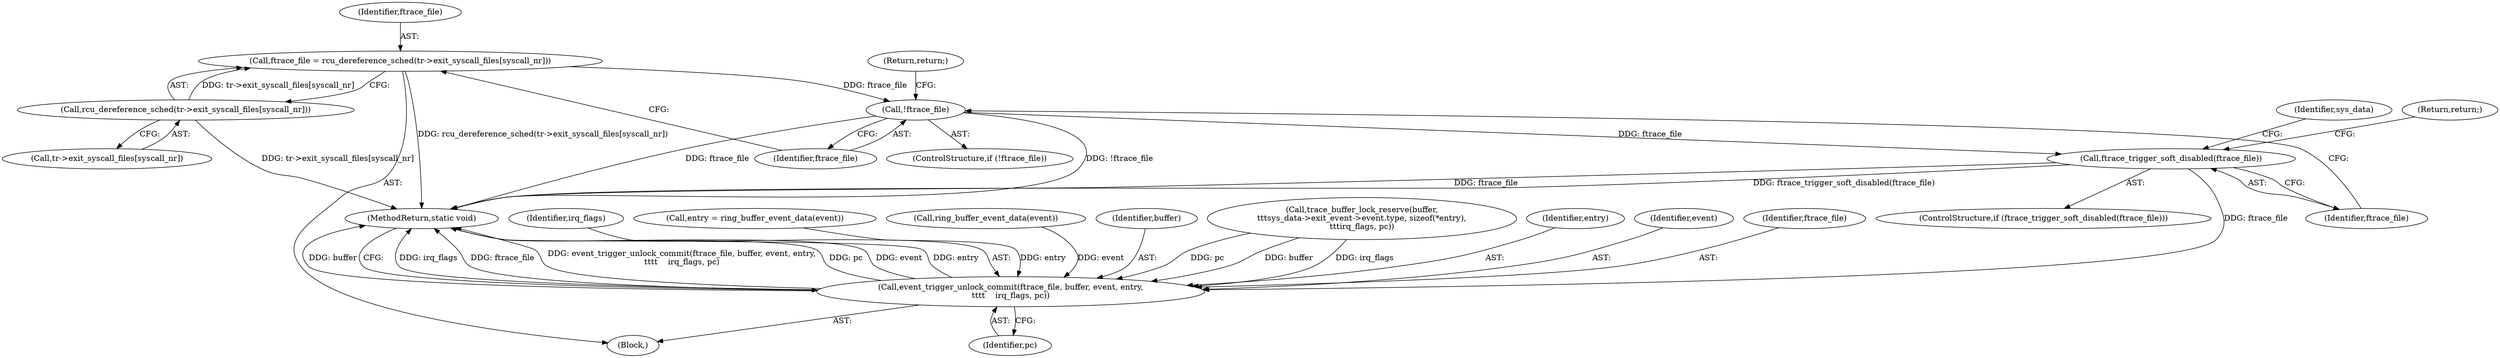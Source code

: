 digraph "0_linux_086ba77a6db00ed858ff07451bedee197df868c9_0@pointer" {
"1000128" [label="(Call,ftrace_file = rcu_dereference_sched(tr->exit_syscall_files[syscall_nr]))"];
"1000130" [label="(Call,rcu_dereference_sched(tr->exit_syscall_files[syscall_nr]))"];
"1000137" [label="(Call,!ftrace_file)"];
"1000141" [label="(Call,ftrace_trigger_soft_disabled(ftrace_file))"];
"1000200" [label="(Call,event_trigger_unlock_commit(ftrace_file, buffer, event, entry,\n\t\t\t\t    irq_flags, pc))"];
"1000136" [label="(ControlStructure,if (!ftrace_file))"];
"1000129" [label="(Identifier,ftrace_file)"];
"1000205" [label="(Identifier,irq_flags)"];
"1000200" [label="(Call,event_trigger_unlock_commit(ftrace_file, buffer, event, entry,\n\t\t\t\t    irq_flags, pc))"];
"1000138" [label="(Identifier,ftrace_file)"];
"1000184" [label="(Call,entry = ring_buffer_event_data(event))"];
"1000186" [label="(Call,ring_buffer_event_data(event))"];
"1000142" [label="(Identifier,ftrace_file)"];
"1000105" [label="(Block,)"];
"1000207" [label="(MethodReturn,static void)"];
"1000206" [label="(Identifier,pc)"];
"1000137" [label="(Call,!ftrace_file)"];
"1000202" [label="(Identifier,buffer)"];
"1000166" [label="(Call,trace_buffer_lock_reserve(buffer,\n\t\t\tsys_data->exit_event->event.type, sizeof(*entry),\n\t\t\tirq_flags, pc))"];
"1000140" [label="(ControlStructure,if (ftrace_trigger_soft_disabled(ftrace_file)))"];
"1000128" [label="(Call,ftrace_file = rcu_dereference_sched(tr->exit_syscall_files[syscall_nr]))"];
"1000204" [label="(Identifier,entry)"];
"1000203" [label="(Identifier,event)"];
"1000141" [label="(Call,ftrace_trigger_soft_disabled(ftrace_file))"];
"1000143" [label="(Return,return;)"];
"1000139" [label="(Return,return;)"];
"1000201" [label="(Identifier,ftrace_file)"];
"1000145" [label="(Identifier,sys_data)"];
"1000130" [label="(Call,rcu_dereference_sched(tr->exit_syscall_files[syscall_nr]))"];
"1000131" [label="(Call,tr->exit_syscall_files[syscall_nr])"];
"1000128" -> "1000105"  [label="AST: "];
"1000128" -> "1000130"  [label="CFG: "];
"1000129" -> "1000128"  [label="AST: "];
"1000130" -> "1000128"  [label="AST: "];
"1000138" -> "1000128"  [label="CFG: "];
"1000128" -> "1000207"  [label="DDG: rcu_dereference_sched(tr->exit_syscall_files[syscall_nr])"];
"1000130" -> "1000128"  [label="DDG: tr->exit_syscall_files[syscall_nr]"];
"1000128" -> "1000137"  [label="DDG: ftrace_file"];
"1000130" -> "1000131"  [label="CFG: "];
"1000131" -> "1000130"  [label="AST: "];
"1000130" -> "1000207"  [label="DDG: tr->exit_syscall_files[syscall_nr]"];
"1000137" -> "1000136"  [label="AST: "];
"1000137" -> "1000138"  [label="CFG: "];
"1000138" -> "1000137"  [label="AST: "];
"1000139" -> "1000137"  [label="CFG: "];
"1000142" -> "1000137"  [label="CFG: "];
"1000137" -> "1000207"  [label="DDG: ftrace_file"];
"1000137" -> "1000207"  [label="DDG: !ftrace_file"];
"1000137" -> "1000141"  [label="DDG: ftrace_file"];
"1000141" -> "1000140"  [label="AST: "];
"1000141" -> "1000142"  [label="CFG: "];
"1000142" -> "1000141"  [label="AST: "];
"1000143" -> "1000141"  [label="CFG: "];
"1000145" -> "1000141"  [label="CFG: "];
"1000141" -> "1000207"  [label="DDG: ftrace_file"];
"1000141" -> "1000207"  [label="DDG: ftrace_trigger_soft_disabled(ftrace_file)"];
"1000141" -> "1000200"  [label="DDG: ftrace_file"];
"1000200" -> "1000105"  [label="AST: "];
"1000200" -> "1000206"  [label="CFG: "];
"1000201" -> "1000200"  [label="AST: "];
"1000202" -> "1000200"  [label="AST: "];
"1000203" -> "1000200"  [label="AST: "];
"1000204" -> "1000200"  [label="AST: "];
"1000205" -> "1000200"  [label="AST: "];
"1000206" -> "1000200"  [label="AST: "];
"1000207" -> "1000200"  [label="CFG: "];
"1000200" -> "1000207"  [label="DDG: irq_flags"];
"1000200" -> "1000207"  [label="DDG: ftrace_file"];
"1000200" -> "1000207"  [label="DDG: event_trigger_unlock_commit(ftrace_file, buffer, event, entry,\n\t\t\t\t    irq_flags, pc)"];
"1000200" -> "1000207"  [label="DDG: pc"];
"1000200" -> "1000207"  [label="DDG: event"];
"1000200" -> "1000207"  [label="DDG: entry"];
"1000200" -> "1000207"  [label="DDG: buffer"];
"1000166" -> "1000200"  [label="DDG: buffer"];
"1000166" -> "1000200"  [label="DDG: irq_flags"];
"1000166" -> "1000200"  [label="DDG: pc"];
"1000186" -> "1000200"  [label="DDG: event"];
"1000184" -> "1000200"  [label="DDG: entry"];
}
